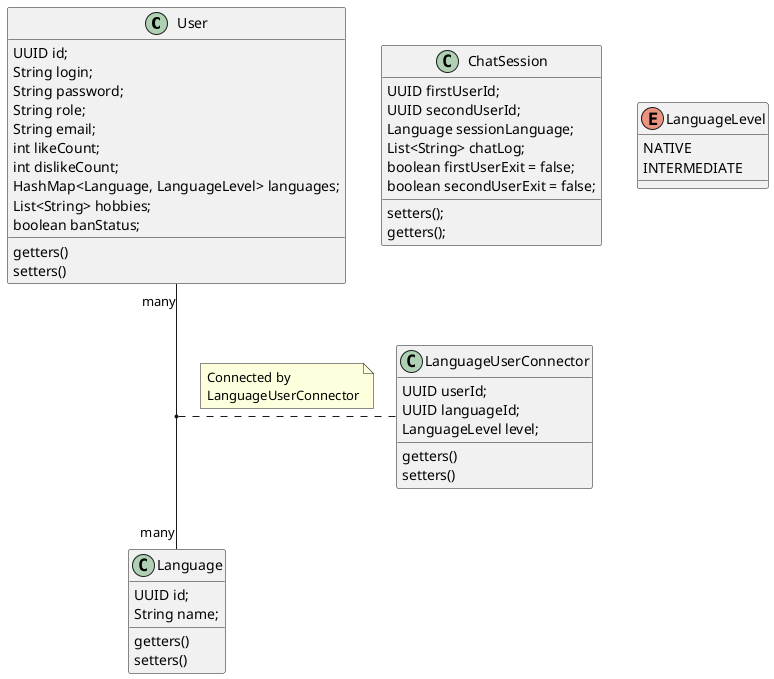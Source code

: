 @startuml
class User {
     UUID id;
     String login;
     String password;
     String role;
     String email;
     int likeCount;
     int dislikeCount;
     HashMap<Language, LanguageLevel> languages;
     List<String> hobbies;
     boolean banStatus;

     getters()
     setters()
}

class Language{
    UUID id;
    String name;
         getters()
         setters()
}

class LanguageUserConnector{
    UUID userId;
    UUID languageId;
    LanguageLevel level;
         getters()
         setters()
}

class ChatSession{
UUID firstUserId;
UUID secondUserId;
     Language sessionLanguage;
     List<String> chatLog;
     boolean firstUserExit = false;
     boolean secondUserExit = false;
     setters();
   getters();
}

'User -- LanguageUserConnector
'LanguageUserConnector -- Language
'LanguageUserConnector -- LanguageLevel
User "many" -- "many" Language
(User, Language) . LanguageUserConnector
note on link: Connected by\nLanguageUserConnector

enum LanguageLevel {
NATIVE
INTERMEDIATE
}
@enduml